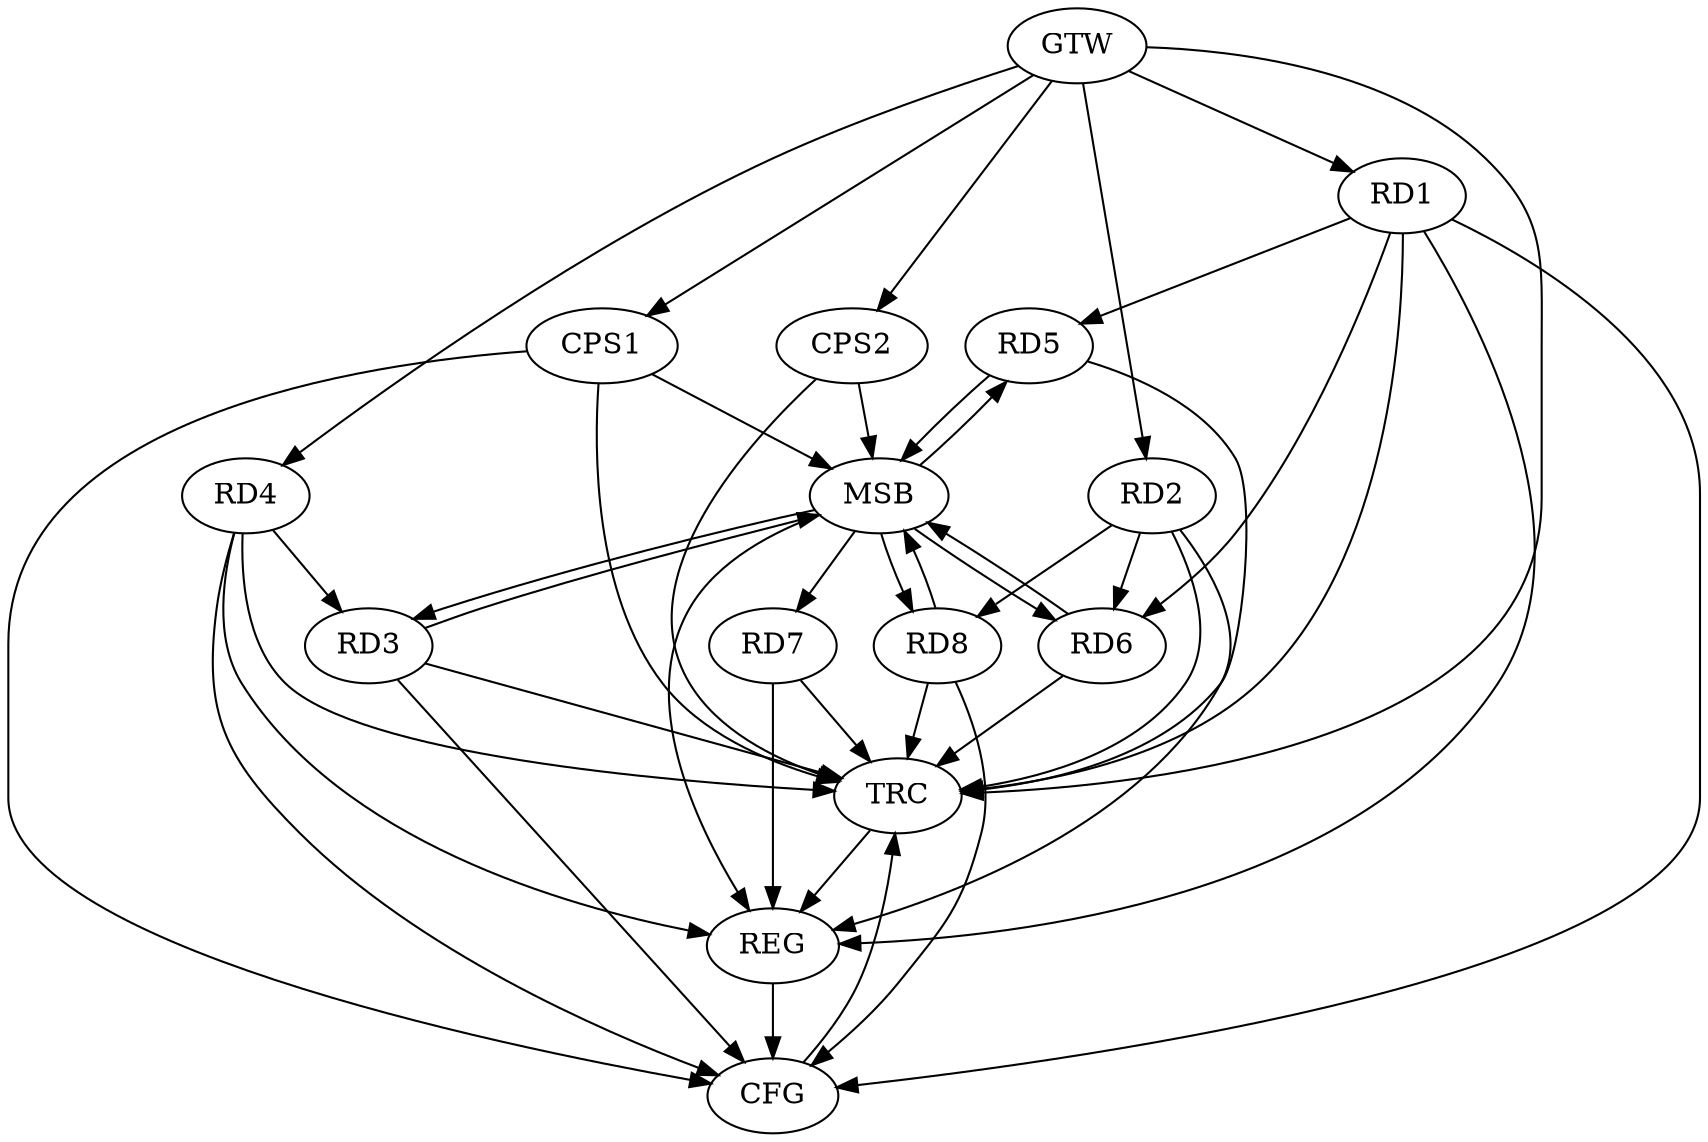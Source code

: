 strict digraph G {
  RD1 [ label="RD1" ];
  RD2 [ label="RD2" ];
  RD3 [ label="RD3" ];
  RD4 [ label="RD4" ];
  RD5 [ label="RD5" ];
  RD6 [ label="RD6" ];
  RD7 [ label="RD7" ];
  RD8 [ label="RD8" ];
  CPS1 [ label="CPS1" ];
  CPS2 [ label="CPS2" ];
  GTW [ label="GTW" ];
  REG [ label="REG" ];
  MSB [ label="MSB" ];
  CFG [ label="CFG" ];
  TRC [ label="TRC" ];
  RD1 -> RD5;
  RD1 -> RD6;
  RD2 -> RD6;
  RD2 -> RD8;
  RD4 -> RD3;
  GTW -> RD1;
  GTW -> RD2;
  GTW -> RD4;
  GTW -> CPS1;
  GTW -> CPS2;
  RD1 -> REG;
  RD2 -> REG;
  RD4 -> REG;
  RD7 -> REG;
  RD3 -> MSB;
  MSB -> REG;
  RD5 -> MSB;
  RD6 -> MSB;
  RD8 -> MSB;
  CPS1 -> MSB;
  MSB -> RD3;
  MSB -> RD5;
  CPS2 -> MSB;
  MSB -> RD6;
  MSB -> RD7;
  MSB -> RD8;
  RD8 -> CFG;
  RD3 -> CFG;
  RD4 -> CFG;
  CPS1 -> CFG;
  RD1 -> CFG;
  REG -> CFG;
  RD1 -> TRC;
  RD2 -> TRC;
  RD3 -> TRC;
  RD4 -> TRC;
  RD5 -> TRC;
  RD6 -> TRC;
  RD7 -> TRC;
  RD8 -> TRC;
  CPS1 -> TRC;
  CPS2 -> TRC;
  GTW -> TRC;
  CFG -> TRC;
  TRC -> REG;
}
